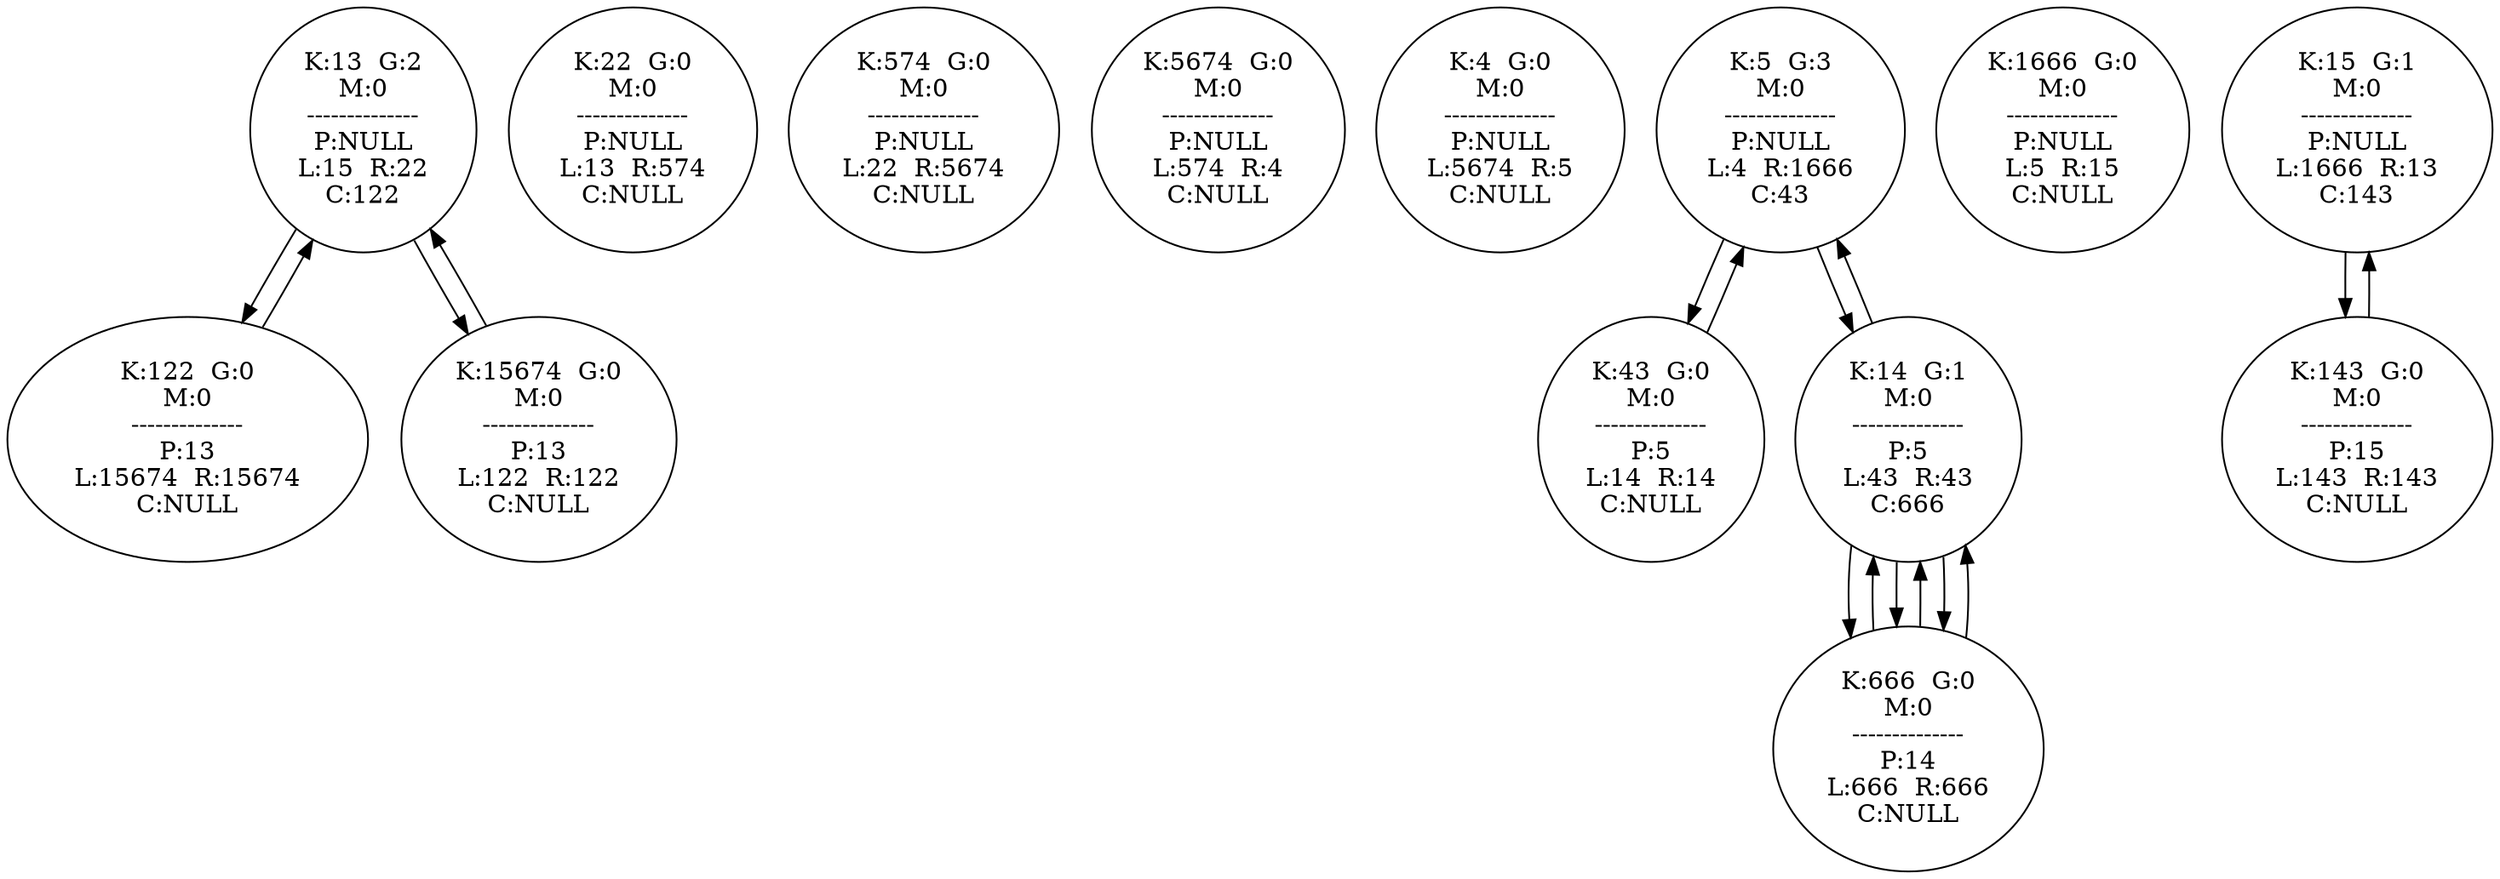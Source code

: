 digraph theGraph{
	node13[ label = "K:13  G:2\nM:0\n--------------\nP:NULL\nL:15  R:22\nC:122"];
	node22[ label = "K:22  G:0\nM:0\n--------------\nP:NULL\nL:13  R:574\nC:NULL"];
	node574[ label = "K:574  G:0\nM:0\n--------------\nP:NULL\nL:22  R:5674\nC:NULL"];
	node5674[ label = "K:5674  G:0\nM:0\n--------------\nP:NULL\nL:574  R:4\nC:NULL"];
	node4[ label = "K:4  G:0\nM:0\n--------------\nP:NULL\nL:5674  R:5\nC:NULL"];
	node5[ label = "K:5  G:3\nM:0\n--------------\nP:NULL\nL:4  R:1666\nC:43"];
	node1666[ label = "K:1666  G:0\nM:0\n--------------\nP:NULL\nL:5  R:15\nC:NULL"];
	node15[ label = "K:15  G:1\nM:0\n--------------\nP:NULL\nL:1666  R:13\nC:143"];
	node122[ label = "K:122  G:0\nM:0\n--------------\nP:13\nL:15674  R:15674\nC:NULL"];
	node43[ label = "K:43  G:0\nM:0\n--------------\nP:5\nL:14  R:14\nC:NULL"];
	node143[ label = "K:143  G:0\nM:0\n--------------\nP:15\nL:143  R:143\nC:NULL"];
	node15674[ label = "K:15674  G:0\nM:0\n--------------\nP:13\nL:122  R:122\nC:NULL"];
	node14[ label = "K:14  G:1\nM:0\n--------------\nP:5\nL:43  R:43\nC:666"];
	node143[ label = "K:143  G:0\nM:0\n--------------\nP:15\nL:143  R:143\nC:NULL"];
	node43[ label = "K:43  G:0\nM:0\n--------------\nP:5\nL:14  R:14\nC:NULL"];
	node143[ label = "K:143  G:0\nM:0\n--------------\nP:15\nL:143  R:143\nC:NULL"];
	node666[ label = "K:666  G:0\nM:0\n--------------\nP:14\nL:666  R:666\nC:NULL"];
	node13->node122
	node122->node13
	node13->node15674
	node15674->node13
	node5->node43
	node43->node5
	node5->node14
	node14->node5
	node15->node143
	node143->node15
	node14->node666
	node666->node14
	node14->node666
	node666->node14
	node14->node666
	node666->node14
}
